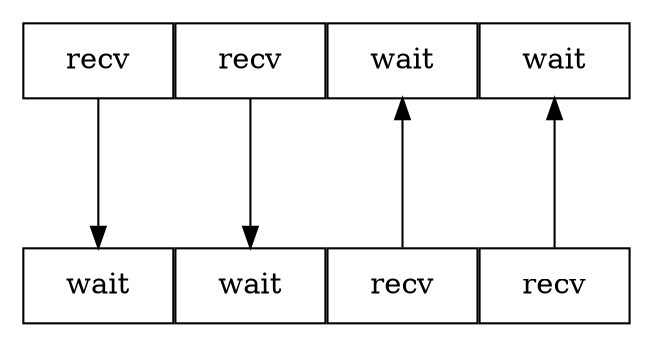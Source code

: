 digraph G {
	rankdir = TB;
	graph [nodesep=0 ranksep=1 margin=0.1];
	node [shape=box width=1];

	subgraph {
		c_00 [label="recv"];
		c_01 [label="recv"];
		c_02 [label="wait"];
		c_03 [label="wait"];

		c_10 [label="wait"];
		c_11 [label="wait"];
		c_12 [label="recv"];
		c_13 [label="recv"];

		c_00 -> c_10;
		c_01 -> c_11;

		c_12 -> c_02;
		c_13 -> c_03;
		{rank = same; c_00; c_01; c_02; c_03};
		{rank = same; c_10; c_11; c_12; c_13};
	}
}
